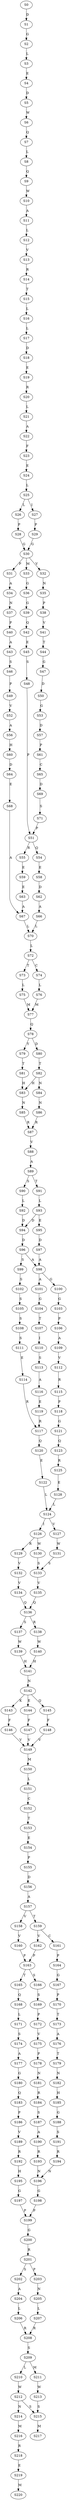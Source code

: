 strict digraph  {
	S0 -> S1 [ label = D ];
	S1 -> S2 [ label = G ];
	S2 -> S3 [ label = L ];
	S3 -> S4 [ label = E ];
	S4 -> S5 [ label = D ];
	S5 -> S6 [ label = W ];
	S6 -> S7 [ label = Q ];
	S7 -> S8 [ label = L ];
	S8 -> S9 [ label = Q ];
	S9 -> S10 [ label = W ];
	S10 -> S11 [ label = A ];
	S11 -> S12 [ label = L ];
	S12 -> S13 [ label = V ];
	S13 -> S14 [ label = R ];
	S14 -> S15 [ label = T ];
	S15 -> S16 [ label = L ];
	S16 -> S17 [ label = L ];
	S17 -> S18 [ label = D ];
	S18 -> S19 [ label = E ];
	S19 -> S20 [ label = R ];
	S20 -> S21 [ label = L ];
	S21 -> S22 [ label = A ];
	S22 -> S23 [ label = F ];
	S23 -> S24 [ label = E ];
	S24 -> S25 [ label = L ];
	S25 -> S26 [ label = L ];
	S25 -> S27 [ label = I ];
	S26 -> S28 [ label = P ];
	S27 -> S29 [ label = P ];
	S28 -> S30 [ label = G ];
	S29 -> S30 [ label = G ];
	S30 -> S31 [ label = P ];
	S30 -> S32 [ label = V ];
	S30 -> S33 [ label = M ];
	S31 -> S34 [ label = A ];
	S32 -> S35 [ label = N ];
	S33 -> S36 [ label = G ];
	S34 -> S37 [ label = N ];
	S35 -> S38 [ label = P ];
	S36 -> S39 [ label = G ];
	S37 -> S40 [ label = P ];
	S38 -> S41 [ label = V ];
	S39 -> S42 [ label = Q ];
	S40 -> S43 [ label = A ];
	S41 -> S44 [ label = T ];
	S42 -> S45 [ label = E ];
	S43 -> S46 [ label = S ];
	S44 -> S47 [ label = G ];
	S45 -> S48 [ label = S ];
	S46 -> S49 [ label = P ];
	S47 -> S50 [ label = D ];
	S48 -> S51 [ label = P ];
	S49 -> S52 [ label = V ];
	S50 -> S53 [ label = G ];
	S51 -> S54 [ label = Q ];
	S51 -> S55 [ label = R ];
	S52 -> S56 [ label = A ];
	S53 -> S57 [ label = D ];
	S54 -> S58 [ label = E ];
	S55 -> S59 [ label = E ];
	S56 -> S60 [ label = H ];
	S57 -> S61 [ label = P ];
	S58 -> S62 [ label = D ];
	S59 -> S63 [ label = E ];
	S60 -> S64 [ label = D ];
	S61 -> S65 [ label = C ];
	S62 -> S66 [ label = A ];
	S63 -> S67 [ label = A ];
	S64 -> S68 [ label = E ];
	S65 -> S69 [ label = D ];
	S66 -> S70 [ label = L ];
	S67 -> S70 [ label = L ];
	S68 -> S67 [ label = A ];
	S69 -> S71 [ label = S ];
	S70 -> S72 [ label = L ];
	S71 -> S51 [ label = P ];
	S72 -> S73 [ label = T ];
	S72 -> S74 [ label = C ];
	S73 -> S75 [ label = L ];
	S74 -> S76 [ label = L ];
	S75 -> S77 [ label = M ];
	S76 -> S77 [ label = M ];
	S77 -> S78 [ label = Q ];
	S78 -> S79 [ label = Y ];
	S78 -> S80 [ label = D ];
	S79 -> S81 [ label = T ];
	S80 -> S82 [ label = T ];
	S81 -> S83 [ label = H ];
	S82 -> S83 [ label = H ];
	S82 -> S84 [ label = N ];
	S83 -> S85 [ label = N ];
	S84 -> S86 [ label = N ];
	S85 -> S87 [ label = R ];
	S86 -> S87 [ label = R ];
	S87 -> S88 [ label = V ];
	S88 -> S89 [ label = A ];
	S89 -> S90 [ label = S ];
	S89 -> S91 [ label = T ];
	S90 -> S92 [ label = L ];
	S91 -> S93 [ label = L ];
	S92 -> S94 [ label = D ];
	S93 -> S94 [ label = D ];
	S93 -> S95 [ label = E ];
	S94 -> S96 [ label = D ];
	S95 -> S97 [ label = D ];
	S96 -> S98 [ label = A ];
	S96 -> S99 [ label = S ];
	S97 -> S98 [ label = A ];
	S98 -> S100 [ label = G ];
	S98 -> S101 [ label = A ];
	S99 -> S102 [ label = S ];
	S100 -> S103 [ label = G ];
	S101 -> S104 [ label = G ];
	S102 -> S105 [ label = S ];
	S103 -> S106 [ label = P ];
	S104 -> S107 [ label = T ];
	S105 -> S108 [ label = S ];
	S106 -> S109 [ label = A ];
	S107 -> S110 [ label = I ];
	S108 -> S111 [ label = S ];
	S109 -> S112 [ label = V ];
	S110 -> S113 [ label = S ];
	S111 -> S114 [ label = E ];
	S112 -> S115 [ label = R ];
	S113 -> S116 [ label = A ];
	S114 -> S117 [ label = R ];
	S115 -> S118 [ label = P ];
	S116 -> S119 [ label = E ];
	S117 -> S120 [ label = Q ];
	S118 -> S121 [ label = G ];
	S119 -> S117 [ label = R ];
	S120 -> S122 [ label = E ];
	S121 -> S123 [ label = Q ];
	S122 -> S124 [ label = L ];
	S123 -> S125 [ label = R ];
	S124 -> S126 [ label = I ];
	S124 -> S127 [ label = V ];
	S125 -> S128 [ label = E ];
	S126 -> S129 [ label = R ];
	S126 -> S130 [ label = W ];
	S127 -> S131 [ label = W ];
	S128 -> S124 [ label = L ];
	S129 -> S132 [ label = V ];
	S130 -> S133 [ label = S ];
	S131 -> S133 [ label = S ];
	S132 -> S134 [ label = V ];
	S133 -> S135 [ label = V ];
	S134 -> S136 [ label = Q ];
	S135 -> S136 [ label = Q ];
	S136 -> S137 [ label = S ];
	S136 -> S138 [ label = R ];
	S137 -> S139 [ label = W ];
	S138 -> S140 [ label = W ];
	S139 -> S141 [ label = H ];
	S140 -> S141 [ label = H ];
	S141 -> S142 [ label = N ];
	S142 -> S143 [ label = K ];
	S142 -> S144 [ label = E ];
	S142 -> S145 [ label = Q ];
	S143 -> S146 [ label = F ];
	S144 -> S147 [ label = F ];
	S145 -> S148 [ label = F ];
	S146 -> S149 [ label = V ];
	S147 -> S149 [ label = V ];
	S148 -> S149 [ label = V ];
	S149 -> S150 [ label = M ];
	S150 -> S151 [ label = L ];
	S151 -> S152 [ label = C ];
	S152 -> S153 [ label = T ];
	S153 -> S154 [ label = E ];
	S154 -> S155 [ label = P ];
	S155 -> S156 [ label = D ];
	S156 -> S157 [ label = A ];
	S157 -> S158 [ label = V ];
	S157 -> S159 [ label = T ];
	S158 -> S160 [ label = V ];
	S159 -> S161 [ label = C ];
	S159 -> S162 [ label = V ];
	S160 -> S163 [ label = P ];
	S161 -> S164 [ label = P ];
	S162 -> S163 [ label = P ];
	S163 -> S165 [ label = T ];
	S163 -> S166 [ label = S ];
	S164 -> S167 [ label = G ];
	S165 -> S168 [ label = Q ];
	S166 -> S169 [ label = S ];
	S167 -> S170 [ label = P ];
	S168 -> S171 [ label = L ];
	S169 -> S172 [ label = P ];
	S170 -> S173 [ label = T ];
	S171 -> S174 [ label = S ];
	S172 -> S175 [ label = V ];
	S173 -> S176 [ label = A ];
	S174 -> S177 [ label = A ];
	S175 -> S178 [ label = P ];
	S176 -> S179 [ label = T ];
	S177 -> S180 [ label = G ];
	S178 -> S181 [ label = N ];
	S179 -> S182 [ label = N ];
	S180 -> S183 [ label = Q ];
	S181 -> S184 [ label = R ];
	S182 -> S185 [ label = H ];
	S183 -> S186 [ label = P ];
	S184 -> S187 [ label = S ];
	S185 -> S188 [ label = G ];
	S186 -> S189 [ label = V ];
	S187 -> S190 [ label = A ];
	S188 -> S191 [ label = S ];
	S189 -> S192 [ label = R ];
	S190 -> S193 [ label = R ];
	S191 -> S194 [ label = R ];
	S192 -> S195 [ label = H ];
	S193 -> S196 [ label = N ];
	S194 -> S196 [ label = N ];
	S195 -> S197 [ label = G ];
	S196 -> S198 [ label = G ];
	S197 -> S199 [ label = P ];
	S198 -> S199 [ label = P ];
	S199 -> S200 [ label = G ];
	S200 -> S201 [ label = R ];
	S201 -> S202 [ label = S ];
	S201 -> S203 [ label = P ];
	S202 -> S204 [ label = A ];
	S203 -> S205 [ label = N ];
	S204 -> S206 [ label = L ];
	S205 -> S207 [ label = L ];
	S206 -> S208 [ label = R ];
	S207 -> S208 [ label = R ];
	S208 -> S209 [ label = S ];
	S209 -> S210 [ label = L ];
	S209 -> S211 [ label = M ];
	S210 -> S212 [ label = W ];
	S211 -> S213 [ label = W ];
	S212 -> S214 [ label = N ];
	S212 -> S215 [ label = S ];
	S213 -> S215 [ label = S ];
	S214 -> S216 [ label = M ];
	S215 -> S217 [ label = M ];
	S216 -> S218 [ label = R ];
	S218 -> S219 [ label = E ];
	S219 -> S220 [ label = M ];
}
